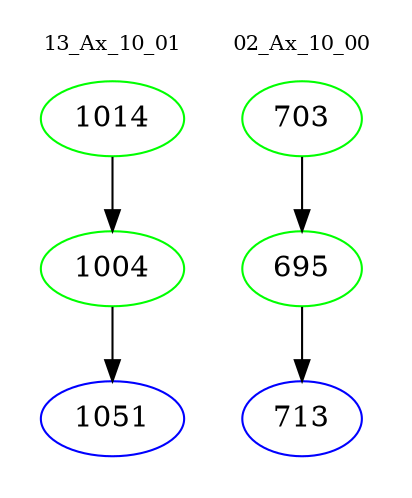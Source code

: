 digraph{
subgraph cluster_0 {
color = white
label = "13_Ax_10_01";
fontsize=10;
T0_1014 [label="1014", color="green"]
T0_1014 -> T0_1004 [color="black"]
T0_1004 [label="1004", color="green"]
T0_1004 -> T0_1051 [color="black"]
T0_1051 [label="1051", color="blue"]
}
subgraph cluster_1 {
color = white
label = "02_Ax_10_00";
fontsize=10;
T1_703 [label="703", color="green"]
T1_703 -> T1_695 [color="black"]
T1_695 [label="695", color="green"]
T1_695 -> T1_713 [color="black"]
T1_713 [label="713", color="blue"]
}
}
